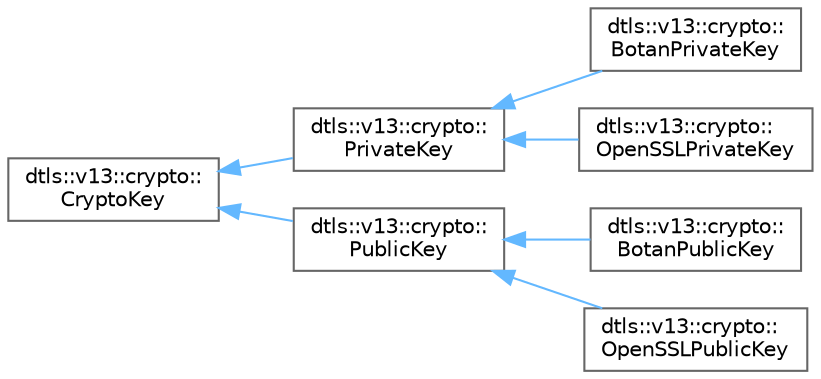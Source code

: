 digraph "Graphical Class Hierarchy"
{
 // LATEX_PDF_SIZE
  bgcolor="transparent";
  edge [fontname=Helvetica,fontsize=10,labelfontname=Helvetica,labelfontsize=10];
  node [fontname=Helvetica,fontsize=10,shape=box,height=0.2,width=0.4];
  rankdir="LR";
  Node0 [id="Node000000",label="dtls::v13::crypto::\lCryptoKey",height=0.2,width=0.4,color="grey40", fillcolor="white", style="filled",URL="$classdtls_1_1v13_1_1crypto_1_1CryptoKey.html",tooltip=" "];
  Node0 -> Node1 [id="edge8_Node000000_Node000001",dir="back",color="steelblue1",style="solid",tooltip=" "];
  Node1 [id="Node000001",label="dtls::v13::crypto::\lPrivateKey",height=0.2,width=0.4,color="grey40", fillcolor="white", style="filled",URL="$classdtls_1_1v13_1_1crypto_1_1PrivateKey.html",tooltip=" "];
  Node1 -> Node2 [id="edge9_Node000001_Node000002",dir="back",color="steelblue1",style="solid",tooltip=" "];
  Node2 [id="Node000002",label="dtls::v13::crypto::\lBotanPrivateKey",height=0.2,width=0.4,color="grey40", fillcolor="white", style="filled",URL="$classdtls_1_1v13_1_1crypto_1_1BotanPrivateKey.html",tooltip="Botan private key implementation."];
  Node1 -> Node3 [id="edge10_Node000001_Node000003",dir="back",color="steelblue1",style="solid",tooltip=" "];
  Node3 [id="Node000003",label="dtls::v13::crypto::\lOpenSSLPrivateKey",height=0.2,width=0.4,color="grey40", fillcolor="white", style="filled",URL="$classdtls_1_1v13_1_1crypto_1_1OpenSSLPrivateKey.html",tooltip="OpenSSL private key implementation."];
  Node0 -> Node4 [id="edge11_Node000000_Node000004",dir="back",color="steelblue1",style="solid",tooltip=" "];
  Node4 [id="Node000004",label="dtls::v13::crypto::\lPublicKey",height=0.2,width=0.4,color="grey40", fillcolor="white", style="filled",URL="$classdtls_1_1v13_1_1crypto_1_1PublicKey.html",tooltip=" "];
  Node4 -> Node5 [id="edge12_Node000004_Node000005",dir="back",color="steelblue1",style="solid",tooltip=" "];
  Node5 [id="Node000005",label="dtls::v13::crypto::\lBotanPublicKey",height=0.2,width=0.4,color="grey40", fillcolor="white", style="filled",URL="$classdtls_1_1v13_1_1crypto_1_1BotanPublicKey.html",tooltip="Botan public key implementation"];
  Node4 -> Node6 [id="edge13_Node000004_Node000006",dir="back",color="steelblue1",style="solid",tooltip=" "];
  Node6 [id="Node000006",label="dtls::v13::crypto::\lOpenSSLPublicKey",height=0.2,width=0.4,color="grey40", fillcolor="white", style="filled",URL="$classdtls_1_1v13_1_1crypto_1_1OpenSSLPublicKey.html",tooltip="OpenSSL public key implementation"];
}
